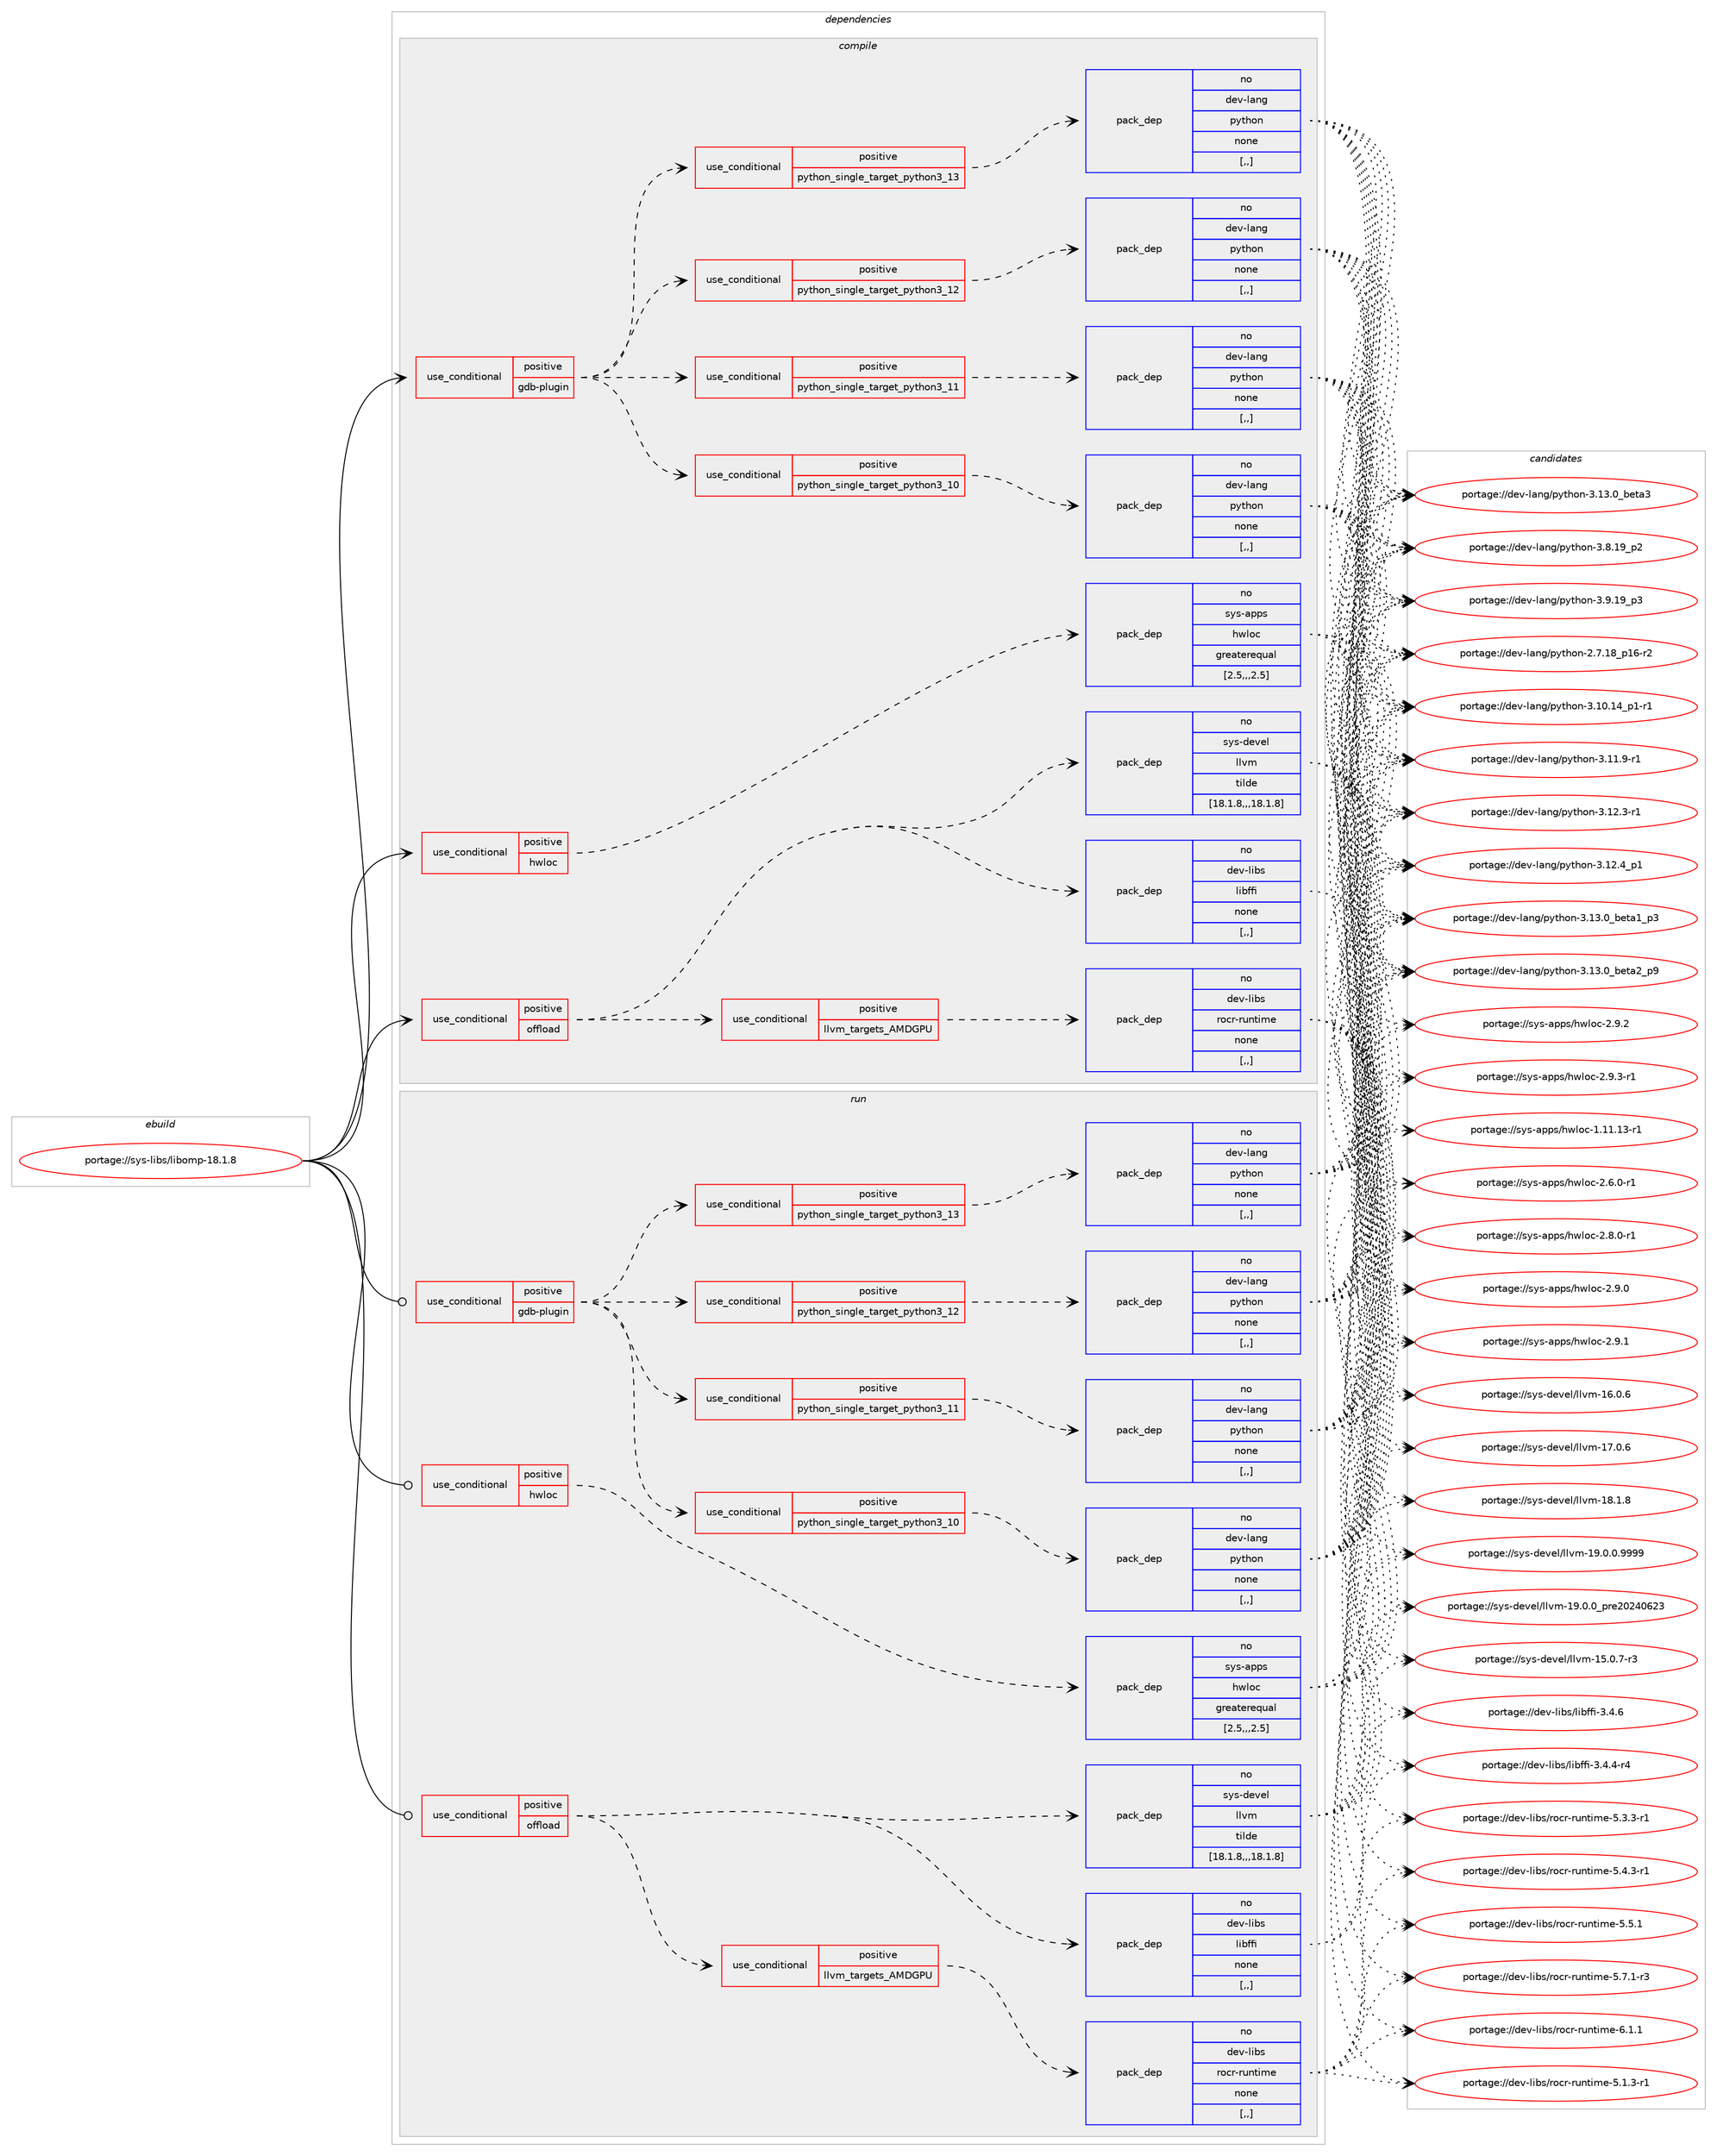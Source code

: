 digraph prolog {

# *************
# Graph options
# *************

newrank=true;
concentrate=true;
compound=true;
graph [rankdir=LR,fontname=Helvetica,fontsize=10,ranksep=1.5];#, ranksep=2.5, nodesep=0.2];
edge  [arrowhead=vee];
node  [fontname=Helvetica,fontsize=10];

# **********
# The ebuild
# **********

subgraph cluster_leftcol {
color=gray;
rank=same;
label=<<i>ebuild</i>>;
id [label="portage://sys-libs/libomp-18.1.8", color=red, width=4, href="../sys-libs/libomp-18.1.8.svg"];
}

# ****************
# The dependencies
# ****************

subgraph cluster_midcol {
color=gray;
label=<<i>dependencies</i>>;
subgraph cluster_compile {
fillcolor="#eeeeee";
style=filled;
label=<<i>compile</i>>;
subgraph cond114839 {
dependency431156 [label=<<TABLE BORDER="0" CELLBORDER="1" CELLSPACING="0" CELLPADDING="4"><TR><TD ROWSPAN="3" CELLPADDING="10">use_conditional</TD></TR><TR><TD>positive</TD></TR><TR><TD>gdb-plugin</TD></TR></TABLE>>, shape=none, color=red];
subgraph cond114840 {
dependency431157 [label=<<TABLE BORDER="0" CELLBORDER="1" CELLSPACING="0" CELLPADDING="4"><TR><TD ROWSPAN="3" CELLPADDING="10">use_conditional</TD></TR><TR><TD>positive</TD></TR><TR><TD>python_single_target_python3_10</TD></TR></TABLE>>, shape=none, color=red];
subgraph pack313392 {
dependency431158 [label=<<TABLE BORDER="0" CELLBORDER="1" CELLSPACING="0" CELLPADDING="4" WIDTH="220"><TR><TD ROWSPAN="6" CELLPADDING="30">pack_dep</TD></TR><TR><TD WIDTH="110">no</TD></TR><TR><TD>dev-lang</TD></TR><TR><TD>python</TD></TR><TR><TD>none</TD></TR><TR><TD>[,,]</TD></TR></TABLE>>, shape=none, color=blue];
}
dependency431157:e -> dependency431158:w [weight=20,style="dashed",arrowhead="vee"];
}
dependency431156:e -> dependency431157:w [weight=20,style="dashed",arrowhead="vee"];
subgraph cond114841 {
dependency431159 [label=<<TABLE BORDER="0" CELLBORDER="1" CELLSPACING="0" CELLPADDING="4"><TR><TD ROWSPAN="3" CELLPADDING="10">use_conditional</TD></TR><TR><TD>positive</TD></TR><TR><TD>python_single_target_python3_11</TD></TR></TABLE>>, shape=none, color=red];
subgraph pack313393 {
dependency431160 [label=<<TABLE BORDER="0" CELLBORDER="1" CELLSPACING="0" CELLPADDING="4" WIDTH="220"><TR><TD ROWSPAN="6" CELLPADDING="30">pack_dep</TD></TR><TR><TD WIDTH="110">no</TD></TR><TR><TD>dev-lang</TD></TR><TR><TD>python</TD></TR><TR><TD>none</TD></TR><TR><TD>[,,]</TD></TR></TABLE>>, shape=none, color=blue];
}
dependency431159:e -> dependency431160:w [weight=20,style="dashed",arrowhead="vee"];
}
dependency431156:e -> dependency431159:w [weight=20,style="dashed",arrowhead="vee"];
subgraph cond114842 {
dependency431161 [label=<<TABLE BORDER="0" CELLBORDER="1" CELLSPACING="0" CELLPADDING="4"><TR><TD ROWSPAN="3" CELLPADDING="10">use_conditional</TD></TR><TR><TD>positive</TD></TR><TR><TD>python_single_target_python3_12</TD></TR></TABLE>>, shape=none, color=red];
subgraph pack313394 {
dependency431162 [label=<<TABLE BORDER="0" CELLBORDER="1" CELLSPACING="0" CELLPADDING="4" WIDTH="220"><TR><TD ROWSPAN="6" CELLPADDING="30">pack_dep</TD></TR><TR><TD WIDTH="110">no</TD></TR><TR><TD>dev-lang</TD></TR><TR><TD>python</TD></TR><TR><TD>none</TD></TR><TR><TD>[,,]</TD></TR></TABLE>>, shape=none, color=blue];
}
dependency431161:e -> dependency431162:w [weight=20,style="dashed",arrowhead="vee"];
}
dependency431156:e -> dependency431161:w [weight=20,style="dashed",arrowhead="vee"];
subgraph cond114843 {
dependency431163 [label=<<TABLE BORDER="0" CELLBORDER="1" CELLSPACING="0" CELLPADDING="4"><TR><TD ROWSPAN="3" CELLPADDING="10">use_conditional</TD></TR><TR><TD>positive</TD></TR><TR><TD>python_single_target_python3_13</TD></TR></TABLE>>, shape=none, color=red];
subgraph pack313395 {
dependency431164 [label=<<TABLE BORDER="0" CELLBORDER="1" CELLSPACING="0" CELLPADDING="4" WIDTH="220"><TR><TD ROWSPAN="6" CELLPADDING="30">pack_dep</TD></TR><TR><TD WIDTH="110">no</TD></TR><TR><TD>dev-lang</TD></TR><TR><TD>python</TD></TR><TR><TD>none</TD></TR><TR><TD>[,,]</TD></TR></TABLE>>, shape=none, color=blue];
}
dependency431163:e -> dependency431164:w [weight=20,style="dashed",arrowhead="vee"];
}
dependency431156:e -> dependency431163:w [weight=20,style="dashed",arrowhead="vee"];
}
id:e -> dependency431156:w [weight=20,style="solid",arrowhead="vee"];
subgraph cond114844 {
dependency431165 [label=<<TABLE BORDER="0" CELLBORDER="1" CELLSPACING="0" CELLPADDING="4"><TR><TD ROWSPAN="3" CELLPADDING="10">use_conditional</TD></TR><TR><TD>positive</TD></TR><TR><TD>hwloc</TD></TR></TABLE>>, shape=none, color=red];
subgraph pack313396 {
dependency431166 [label=<<TABLE BORDER="0" CELLBORDER="1" CELLSPACING="0" CELLPADDING="4" WIDTH="220"><TR><TD ROWSPAN="6" CELLPADDING="30">pack_dep</TD></TR><TR><TD WIDTH="110">no</TD></TR><TR><TD>sys-apps</TD></TR><TR><TD>hwloc</TD></TR><TR><TD>greaterequal</TD></TR><TR><TD>[2.5,,,2.5]</TD></TR></TABLE>>, shape=none, color=blue];
}
dependency431165:e -> dependency431166:w [weight=20,style="dashed",arrowhead="vee"];
}
id:e -> dependency431165:w [weight=20,style="solid",arrowhead="vee"];
subgraph cond114845 {
dependency431167 [label=<<TABLE BORDER="0" CELLBORDER="1" CELLSPACING="0" CELLPADDING="4"><TR><TD ROWSPAN="3" CELLPADDING="10">use_conditional</TD></TR><TR><TD>positive</TD></TR><TR><TD>offload</TD></TR></TABLE>>, shape=none, color=red];
subgraph pack313397 {
dependency431168 [label=<<TABLE BORDER="0" CELLBORDER="1" CELLSPACING="0" CELLPADDING="4" WIDTH="220"><TR><TD ROWSPAN="6" CELLPADDING="30">pack_dep</TD></TR><TR><TD WIDTH="110">no</TD></TR><TR><TD>dev-libs</TD></TR><TR><TD>libffi</TD></TR><TR><TD>none</TD></TR><TR><TD>[,,]</TD></TR></TABLE>>, shape=none, color=blue];
}
dependency431167:e -> dependency431168:w [weight=20,style="dashed",arrowhead="vee"];
subgraph pack313398 {
dependency431169 [label=<<TABLE BORDER="0" CELLBORDER="1" CELLSPACING="0" CELLPADDING="4" WIDTH="220"><TR><TD ROWSPAN="6" CELLPADDING="30">pack_dep</TD></TR><TR><TD WIDTH="110">no</TD></TR><TR><TD>sys-devel</TD></TR><TR><TD>llvm</TD></TR><TR><TD>tilde</TD></TR><TR><TD>[18.1.8,,,18.1.8]</TD></TR></TABLE>>, shape=none, color=blue];
}
dependency431167:e -> dependency431169:w [weight=20,style="dashed",arrowhead="vee"];
subgraph cond114846 {
dependency431170 [label=<<TABLE BORDER="0" CELLBORDER="1" CELLSPACING="0" CELLPADDING="4"><TR><TD ROWSPAN="3" CELLPADDING="10">use_conditional</TD></TR><TR><TD>positive</TD></TR><TR><TD>llvm_targets_AMDGPU</TD></TR></TABLE>>, shape=none, color=red];
subgraph pack313399 {
dependency431171 [label=<<TABLE BORDER="0" CELLBORDER="1" CELLSPACING="0" CELLPADDING="4" WIDTH="220"><TR><TD ROWSPAN="6" CELLPADDING="30">pack_dep</TD></TR><TR><TD WIDTH="110">no</TD></TR><TR><TD>dev-libs</TD></TR><TR><TD>rocr-runtime</TD></TR><TR><TD>none</TD></TR><TR><TD>[,,]</TD></TR></TABLE>>, shape=none, color=blue];
}
dependency431170:e -> dependency431171:w [weight=20,style="dashed",arrowhead="vee"];
}
dependency431167:e -> dependency431170:w [weight=20,style="dashed",arrowhead="vee"];
}
id:e -> dependency431167:w [weight=20,style="solid",arrowhead="vee"];
}
subgraph cluster_compileandrun {
fillcolor="#eeeeee";
style=filled;
label=<<i>compile and run</i>>;
}
subgraph cluster_run {
fillcolor="#eeeeee";
style=filled;
label=<<i>run</i>>;
subgraph cond114847 {
dependency431172 [label=<<TABLE BORDER="0" CELLBORDER="1" CELLSPACING="0" CELLPADDING="4"><TR><TD ROWSPAN="3" CELLPADDING="10">use_conditional</TD></TR><TR><TD>positive</TD></TR><TR><TD>gdb-plugin</TD></TR></TABLE>>, shape=none, color=red];
subgraph cond114848 {
dependency431173 [label=<<TABLE BORDER="0" CELLBORDER="1" CELLSPACING="0" CELLPADDING="4"><TR><TD ROWSPAN="3" CELLPADDING="10">use_conditional</TD></TR><TR><TD>positive</TD></TR><TR><TD>python_single_target_python3_10</TD></TR></TABLE>>, shape=none, color=red];
subgraph pack313400 {
dependency431174 [label=<<TABLE BORDER="0" CELLBORDER="1" CELLSPACING="0" CELLPADDING="4" WIDTH="220"><TR><TD ROWSPAN="6" CELLPADDING="30">pack_dep</TD></TR><TR><TD WIDTH="110">no</TD></TR><TR><TD>dev-lang</TD></TR><TR><TD>python</TD></TR><TR><TD>none</TD></TR><TR><TD>[,,]</TD></TR></TABLE>>, shape=none, color=blue];
}
dependency431173:e -> dependency431174:w [weight=20,style="dashed",arrowhead="vee"];
}
dependency431172:e -> dependency431173:w [weight=20,style="dashed",arrowhead="vee"];
subgraph cond114849 {
dependency431175 [label=<<TABLE BORDER="0" CELLBORDER="1" CELLSPACING="0" CELLPADDING="4"><TR><TD ROWSPAN="3" CELLPADDING="10">use_conditional</TD></TR><TR><TD>positive</TD></TR><TR><TD>python_single_target_python3_11</TD></TR></TABLE>>, shape=none, color=red];
subgraph pack313401 {
dependency431176 [label=<<TABLE BORDER="0" CELLBORDER="1" CELLSPACING="0" CELLPADDING="4" WIDTH="220"><TR><TD ROWSPAN="6" CELLPADDING="30">pack_dep</TD></TR><TR><TD WIDTH="110">no</TD></TR><TR><TD>dev-lang</TD></TR><TR><TD>python</TD></TR><TR><TD>none</TD></TR><TR><TD>[,,]</TD></TR></TABLE>>, shape=none, color=blue];
}
dependency431175:e -> dependency431176:w [weight=20,style="dashed",arrowhead="vee"];
}
dependency431172:e -> dependency431175:w [weight=20,style="dashed",arrowhead="vee"];
subgraph cond114850 {
dependency431177 [label=<<TABLE BORDER="0" CELLBORDER="1" CELLSPACING="0" CELLPADDING="4"><TR><TD ROWSPAN="3" CELLPADDING="10">use_conditional</TD></TR><TR><TD>positive</TD></TR><TR><TD>python_single_target_python3_12</TD></TR></TABLE>>, shape=none, color=red];
subgraph pack313402 {
dependency431178 [label=<<TABLE BORDER="0" CELLBORDER="1" CELLSPACING="0" CELLPADDING="4" WIDTH="220"><TR><TD ROWSPAN="6" CELLPADDING="30">pack_dep</TD></TR><TR><TD WIDTH="110">no</TD></TR><TR><TD>dev-lang</TD></TR><TR><TD>python</TD></TR><TR><TD>none</TD></TR><TR><TD>[,,]</TD></TR></TABLE>>, shape=none, color=blue];
}
dependency431177:e -> dependency431178:w [weight=20,style="dashed",arrowhead="vee"];
}
dependency431172:e -> dependency431177:w [weight=20,style="dashed",arrowhead="vee"];
subgraph cond114851 {
dependency431179 [label=<<TABLE BORDER="0" CELLBORDER="1" CELLSPACING="0" CELLPADDING="4"><TR><TD ROWSPAN="3" CELLPADDING="10">use_conditional</TD></TR><TR><TD>positive</TD></TR><TR><TD>python_single_target_python3_13</TD></TR></TABLE>>, shape=none, color=red];
subgraph pack313403 {
dependency431180 [label=<<TABLE BORDER="0" CELLBORDER="1" CELLSPACING="0" CELLPADDING="4" WIDTH="220"><TR><TD ROWSPAN="6" CELLPADDING="30">pack_dep</TD></TR><TR><TD WIDTH="110">no</TD></TR><TR><TD>dev-lang</TD></TR><TR><TD>python</TD></TR><TR><TD>none</TD></TR><TR><TD>[,,]</TD></TR></TABLE>>, shape=none, color=blue];
}
dependency431179:e -> dependency431180:w [weight=20,style="dashed",arrowhead="vee"];
}
dependency431172:e -> dependency431179:w [weight=20,style="dashed",arrowhead="vee"];
}
id:e -> dependency431172:w [weight=20,style="solid",arrowhead="odot"];
subgraph cond114852 {
dependency431181 [label=<<TABLE BORDER="0" CELLBORDER="1" CELLSPACING="0" CELLPADDING="4"><TR><TD ROWSPAN="3" CELLPADDING="10">use_conditional</TD></TR><TR><TD>positive</TD></TR><TR><TD>hwloc</TD></TR></TABLE>>, shape=none, color=red];
subgraph pack313404 {
dependency431182 [label=<<TABLE BORDER="0" CELLBORDER="1" CELLSPACING="0" CELLPADDING="4" WIDTH="220"><TR><TD ROWSPAN="6" CELLPADDING="30">pack_dep</TD></TR><TR><TD WIDTH="110">no</TD></TR><TR><TD>sys-apps</TD></TR><TR><TD>hwloc</TD></TR><TR><TD>greaterequal</TD></TR><TR><TD>[2.5,,,2.5]</TD></TR></TABLE>>, shape=none, color=blue];
}
dependency431181:e -> dependency431182:w [weight=20,style="dashed",arrowhead="vee"];
}
id:e -> dependency431181:w [weight=20,style="solid",arrowhead="odot"];
subgraph cond114853 {
dependency431183 [label=<<TABLE BORDER="0" CELLBORDER="1" CELLSPACING="0" CELLPADDING="4"><TR><TD ROWSPAN="3" CELLPADDING="10">use_conditional</TD></TR><TR><TD>positive</TD></TR><TR><TD>offload</TD></TR></TABLE>>, shape=none, color=red];
subgraph pack313405 {
dependency431184 [label=<<TABLE BORDER="0" CELLBORDER="1" CELLSPACING="0" CELLPADDING="4" WIDTH="220"><TR><TD ROWSPAN="6" CELLPADDING="30">pack_dep</TD></TR><TR><TD WIDTH="110">no</TD></TR><TR><TD>dev-libs</TD></TR><TR><TD>libffi</TD></TR><TR><TD>none</TD></TR><TR><TD>[,,]</TD></TR></TABLE>>, shape=none, color=blue];
}
dependency431183:e -> dependency431184:w [weight=20,style="dashed",arrowhead="vee"];
subgraph pack313406 {
dependency431185 [label=<<TABLE BORDER="0" CELLBORDER="1" CELLSPACING="0" CELLPADDING="4" WIDTH="220"><TR><TD ROWSPAN="6" CELLPADDING="30">pack_dep</TD></TR><TR><TD WIDTH="110">no</TD></TR><TR><TD>sys-devel</TD></TR><TR><TD>llvm</TD></TR><TR><TD>tilde</TD></TR><TR><TD>[18.1.8,,,18.1.8]</TD></TR></TABLE>>, shape=none, color=blue];
}
dependency431183:e -> dependency431185:w [weight=20,style="dashed",arrowhead="vee"];
subgraph cond114854 {
dependency431186 [label=<<TABLE BORDER="0" CELLBORDER="1" CELLSPACING="0" CELLPADDING="4"><TR><TD ROWSPAN="3" CELLPADDING="10">use_conditional</TD></TR><TR><TD>positive</TD></TR><TR><TD>llvm_targets_AMDGPU</TD></TR></TABLE>>, shape=none, color=red];
subgraph pack313407 {
dependency431187 [label=<<TABLE BORDER="0" CELLBORDER="1" CELLSPACING="0" CELLPADDING="4" WIDTH="220"><TR><TD ROWSPAN="6" CELLPADDING="30">pack_dep</TD></TR><TR><TD WIDTH="110">no</TD></TR><TR><TD>dev-libs</TD></TR><TR><TD>rocr-runtime</TD></TR><TR><TD>none</TD></TR><TR><TD>[,,]</TD></TR></TABLE>>, shape=none, color=blue];
}
dependency431186:e -> dependency431187:w [weight=20,style="dashed",arrowhead="vee"];
}
dependency431183:e -> dependency431186:w [weight=20,style="dashed",arrowhead="vee"];
}
id:e -> dependency431183:w [weight=20,style="solid",arrowhead="odot"];
}
}

# **************
# The candidates
# **************

subgraph cluster_choices {
rank=same;
color=gray;
label=<<i>candidates</i>>;

subgraph choice313392 {
color=black;
nodesep=1;
choice100101118451089711010347112121116104111110455046554649569511249544511450 [label="portage://dev-lang/python-2.7.18_p16-r2", color=red, width=4,href="../dev-lang/python-2.7.18_p16-r2.svg"];
choice100101118451089711010347112121116104111110455146494846495295112494511449 [label="portage://dev-lang/python-3.10.14_p1-r1", color=red, width=4,href="../dev-lang/python-3.10.14_p1-r1.svg"];
choice100101118451089711010347112121116104111110455146494946574511449 [label="portage://dev-lang/python-3.11.9-r1", color=red, width=4,href="../dev-lang/python-3.11.9-r1.svg"];
choice100101118451089711010347112121116104111110455146495046514511449 [label="portage://dev-lang/python-3.12.3-r1", color=red, width=4,href="../dev-lang/python-3.12.3-r1.svg"];
choice100101118451089711010347112121116104111110455146495046529511249 [label="portage://dev-lang/python-3.12.4_p1", color=red, width=4,href="../dev-lang/python-3.12.4_p1.svg"];
choice10010111845108971101034711212111610411111045514649514648959810111697499511251 [label="portage://dev-lang/python-3.13.0_beta1_p3", color=red, width=4,href="../dev-lang/python-3.13.0_beta1_p3.svg"];
choice10010111845108971101034711212111610411111045514649514648959810111697509511257 [label="portage://dev-lang/python-3.13.0_beta2_p9", color=red, width=4,href="../dev-lang/python-3.13.0_beta2_p9.svg"];
choice1001011184510897110103471121211161041111104551464951464895981011169751 [label="portage://dev-lang/python-3.13.0_beta3", color=red, width=4,href="../dev-lang/python-3.13.0_beta3.svg"];
choice100101118451089711010347112121116104111110455146564649579511250 [label="portage://dev-lang/python-3.8.19_p2", color=red, width=4,href="../dev-lang/python-3.8.19_p2.svg"];
choice100101118451089711010347112121116104111110455146574649579511251 [label="portage://dev-lang/python-3.9.19_p3", color=red, width=4,href="../dev-lang/python-3.9.19_p3.svg"];
dependency431158:e -> choice100101118451089711010347112121116104111110455046554649569511249544511450:w [style=dotted,weight="100"];
dependency431158:e -> choice100101118451089711010347112121116104111110455146494846495295112494511449:w [style=dotted,weight="100"];
dependency431158:e -> choice100101118451089711010347112121116104111110455146494946574511449:w [style=dotted,weight="100"];
dependency431158:e -> choice100101118451089711010347112121116104111110455146495046514511449:w [style=dotted,weight="100"];
dependency431158:e -> choice100101118451089711010347112121116104111110455146495046529511249:w [style=dotted,weight="100"];
dependency431158:e -> choice10010111845108971101034711212111610411111045514649514648959810111697499511251:w [style=dotted,weight="100"];
dependency431158:e -> choice10010111845108971101034711212111610411111045514649514648959810111697509511257:w [style=dotted,weight="100"];
dependency431158:e -> choice1001011184510897110103471121211161041111104551464951464895981011169751:w [style=dotted,weight="100"];
dependency431158:e -> choice100101118451089711010347112121116104111110455146564649579511250:w [style=dotted,weight="100"];
dependency431158:e -> choice100101118451089711010347112121116104111110455146574649579511251:w [style=dotted,weight="100"];
}
subgraph choice313393 {
color=black;
nodesep=1;
choice100101118451089711010347112121116104111110455046554649569511249544511450 [label="portage://dev-lang/python-2.7.18_p16-r2", color=red, width=4,href="../dev-lang/python-2.7.18_p16-r2.svg"];
choice100101118451089711010347112121116104111110455146494846495295112494511449 [label="portage://dev-lang/python-3.10.14_p1-r1", color=red, width=4,href="../dev-lang/python-3.10.14_p1-r1.svg"];
choice100101118451089711010347112121116104111110455146494946574511449 [label="portage://dev-lang/python-3.11.9-r1", color=red, width=4,href="../dev-lang/python-3.11.9-r1.svg"];
choice100101118451089711010347112121116104111110455146495046514511449 [label="portage://dev-lang/python-3.12.3-r1", color=red, width=4,href="../dev-lang/python-3.12.3-r1.svg"];
choice100101118451089711010347112121116104111110455146495046529511249 [label="portage://dev-lang/python-3.12.4_p1", color=red, width=4,href="../dev-lang/python-3.12.4_p1.svg"];
choice10010111845108971101034711212111610411111045514649514648959810111697499511251 [label="portage://dev-lang/python-3.13.0_beta1_p3", color=red, width=4,href="../dev-lang/python-3.13.0_beta1_p3.svg"];
choice10010111845108971101034711212111610411111045514649514648959810111697509511257 [label="portage://dev-lang/python-3.13.0_beta2_p9", color=red, width=4,href="../dev-lang/python-3.13.0_beta2_p9.svg"];
choice1001011184510897110103471121211161041111104551464951464895981011169751 [label="portage://dev-lang/python-3.13.0_beta3", color=red, width=4,href="../dev-lang/python-3.13.0_beta3.svg"];
choice100101118451089711010347112121116104111110455146564649579511250 [label="portage://dev-lang/python-3.8.19_p2", color=red, width=4,href="../dev-lang/python-3.8.19_p2.svg"];
choice100101118451089711010347112121116104111110455146574649579511251 [label="portage://dev-lang/python-3.9.19_p3", color=red, width=4,href="../dev-lang/python-3.9.19_p3.svg"];
dependency431160:e -> choice100101118451089711010347112121116104111110455046554649569511249544511450:w [style=dotted,weight="100"];
dependency431160:e -> choice100101118451089711010347112121116104111110455146494846495295112494511449:w [style=dotted,weight="100"];
dependency431160:e -> choice100101118451089711010347112121116104111110455146494946574511449:w [style=dotted,weight="100"];
dependency431160:e -> choice100101118451089711010347112121116104111110455146495046514511449:w [style=dotted,weight="100"];
dependency431160:e -> choice100101118451089711010347112121116104111110455146495046529511249:w [style=dotted,weight="100"];
dependency431160:e -> choice10010111845108971101034711212111610411111045514649514648959810111697499511251:w [style=dotted,weight="100"];
dependency431160:e -> choice10010111845108971101034711212111610411111045514649514648959810111697509511257:w [style=dotted,weight="100"];
dependency431160:e -> choice1001011184510897110103471121211161041111104551464951464895981011169751:w [style=dotted,weight="100"];
dependency431160:e -> choice100101118451089711010347112121116104111110455146564649579511250:w [style=dotted,weight="100"];
dependency431160:e -> choice100101118451089711010347112121116104111110455146574649579511251:w [style=dotted,weight="100"];
}
subgraph choice313394 {
color=black;
nodesep=1;
choice100101118451089711010347112121116104111110455046554649569511249544511450 [label="portage://dev-lang/python-2.7.18_p16-r2", color=red, width=4,href="../dev-lang/python-2.7.18_p16-r2.svg"];
choice100101118451089711010347112121116104111110455146494846495295112494511449 [label="portage://dev-lang/python-3.10.14_p1-r1", color=red, width=4,href="../dev-lang/python-3.10.14_p1-r1.svg"];
choice100101118451089711010347112121116104111110455146494946574511449 [label="portage://dev-lang/python-3.11.9-r1", color=red, width=4,href="../dev-lang/python-3.11.9-r1.svg"];
choice100101118451089711010347112121116104111110455146495046514511449 [label="portage://dev-lang/python-3.12.3-r1", color=red, width=4,href="../dev-lang/python-3.12.3-r1.svg"];
choice100101118451089711010347112121116104111110455146495046529511249 [label="portage://dev-lang/python-3.12.4_p1", color=red, width=4,href="../dev-lang/python-3.12.4_p1.svg"];
choice10010111845108971101034711212111610411111045514649514648959810111697499511251 [label="portage://dev-lang/python-3.13.0_beta1_p3", color=red, width=4,href="../dev-lang/python-3.13.0_beta1_p3.svg"];
choice10010111845108971101034711212111610411111045514649514648959810111697509511257 [label="portage://dev-lang/python-3.13.0_beta2_p9", color=red, width=4,href="../dev-lang/python-3.13.0_beta2_p9.svg"];
choice1001011184510897110103471121211161041111104551464951464895981011169751 [label="portage://dev-lang/python-3.13.0_beta3", color=red, width=4,href="../dev-lang/python-3.13.0_beta3.svg"];
choice100101118451089711010347112121116104111110455146564649579511250 [label="portage://dev-lang/python-3.8.19_p2", color=red, width=4,href="../dev-lang/python-3.8.19_p2.svg"];
choice100101118451089711010347112121116104111110455146574649579511251 [label="portage://dev-lang/python-3.9.19_p3", color=red, width=4,href="../dev-lang/python-3.9.19_p3.svg"];
dependency431162:e -> choice100101118451089711010347112121116104111110455046554649569511249544511450:w [style=dotted,weight="100"];
dependency431162:e -> choice100101118451089711010347112121116104111110455146494846495295112494511449:w [style=dotted,weight="100"];
dependency431162:e -> choice100101118451089711010347112121116104111110455146494946574511449:w [style=dotted,weight="100"];
dependency431162:e -> choice100101118451089711010347112121116104111110455146495046514511449:w [style=dotted,weight="100"];
dependency431162:e -> choice100101118451089711010347112121116104111110455146495046529511249:w [style=dotted,weight="100"];
dependency431162:e -> choice10010111845108971101034711212111610411111045514649514648959810111697499511251:w [style=dotted,weight="100"];
dependency431162:e -> choice10010111845108971101034711212111610411111045514649514648959810111697509511257:w [style=dotted,weight="100"];
dependency431162:e -> choice1001011184510897110103471121211161041111104551464951464895981011169751:w [style=dotted,weight="100"];
dependency431162:e -> choice100101118451089711010347112121116104111110455146564649579511250:w [style=dotted,weight="100"];
dependency431162:e -> choice100101118451089711010347112121116104111110455146574649579511251:w [style=dotted,weight="100"];
}
subgraph choice313395 {
color=black;
nodesep=1;
choice100101118451089711010347112121116104111110455046554649569511249544511450 [label="portage://dev-lang/python-2.7.18_p16-r2", color=red, width=4,href="../dev-lang/python-2.7.18_p16-r2.svg"];
choice100101118451089711010347112121116104111110455146494846495295112494511449 [label="portage://dev-lang/python-3.10.14_p1-r1", color=red, width=4,href="../dev-lang/python-3.10.14_p1-r1.svg"];
choice100101118451089711010347112121116104111110455146494946574511449 [label="portage://dev-lang/python-3.11.9-r1", color=red, width=4,href="../dev-lang/python-3.11.9-r1.svg"];
choice100101118451089711010347112121116104111110455146495046514511449 [label="portage://dev-lang/python-3.12.3-r1", color=red, width=4,href="../dev-lang/python-3.12.3-r1.svg"];
choice100101118451089711010347112121116104111110455146495046529511249 [label="portage://dev-lang/python-3.12.4_p1", color=red, width=4,href="../dev-lang/python-3.12.4_p1.svg"];
choice10010111845108971101034711212111610411111045514649514648959810111697499511251 [label="portage://dev-lang/python-3.13.0_beta1_p3", color=red, width=4,href="../dev-lang/python-3.13.0_beta1_p3.svg"];
choice10010111845108971101034711212111610411111045514649514648959810111697509511257 [label="portage://dev-lang/python-3.13.0_beta2_p9", color=red, width=4,href="../dev-lang/python-3.13.0_beta2_p9.svg"];
choice1001011184510897110103471121211161041111104551464951464895981011169751 [label="portage://dev-lang/python-3.13.0_beta3", color=red, width=4,href="../dev-lang/python-3.13.0_beta3.svg"];
choice100101118451089711010347112121116104111110455146564649579511250 [label="portage://dev-lang/python-3.8.19_p2", color=red, width=4,href="../dev-lang/python-3.8.19_p2.svg"];
choice100101118451089711010347112121116104111110455146574649579511251 [label="portage://dev-lang/python-3.9.19_p3", color=red, width=4,href="../dev-lang/python-3.9.19_p3.svg"];
dependency431164:e -> choice100101118451089711010347112121116104111110455046554649569511249544511450:w [style=dotted,weight="100"];
dependency431164:e -> choice100101118451089711010347112121116104111110455146494846495295112494511449:w [style=dotted,weight="100"];
dependency431164:e -> choice100101118451089711010347112121116104111110455146494946574511449:w [style=dotted,weight="100"];
dependency431164:e -> choice100101118451089711010347112121116104111110455146495046514511449:w [style=dotted,weight="100"];
dependency431164:e -> choice100101118451089711010347112121116104111110455146495046529511249:w [style=dotted,weight="100"];
dependency431164:e -> choice10010111845108971101034711212111610411111045514649514648959810111697499511251:w [style=dotted,weight="100"];
dependency431164:e -> choice10010111845108971101034711212111610411111045514649514648959810111697509511257:w [style=dotted,weight="100"];
dependency431164:e -> choice1001011184510897110103471121211161041111104551464951464895981011169751:w [style=dotted,weight="100"];
dependency431164:e -> choice100101118451089711010347112121116104111110455146564649579511250:w [style=dotted,weight="100"];
dependency431164:e -> choice100101118451089711010347112121116104111110455146574649579511251:w [style=dotted,weight="100"];
}
subgraph choice313396 {
color=black;
nodesep=1;
choice1151211154597112112115471041191081119945494649494649514511449 [label="portage://sys-apps/hwloc-1.11.13-r1", color=red, width=4,href="../sys-apps/hwloc-1.11.13-r1.svg"];
choice115121115459711211211547104119108111994550465446484511449 [label="portage://sys-apps/hwloc-2.6.0-r1", color=red, width=4,href="../sys-apps/hwloc-2.6.0-r1.svg"];
choice115121115459711211211547104119108111994550465646484511449 [label="portage://sys-apps/hwloc-2.8.0-r1", color=red, width=4,href="../sys-apps/hwloc-2.8.0-r1.svg"];
choice11512111545971121121154710411910811199455046574648 [label="portage://sys-apps/hwloc-2.9.0", color=red, width=4,href="../sys-apps/hwloc-2.9.0.svg"];
choice11512111545971121121154710411910811199455046574649 [label="portage://sys-apps/hwloc-2.9.1", color=red, width=4,href="../sys-apps/hwloc-2.9.1.svg"];
choice11512111545971121121154710411910811199455046574650 [label="portage://sys-apps/hwloc-2.9.2", color=red, width=4,href="../sys-apps/hwloc-2.9.2.svg"];
choice115121115459711211211547104119108111994550465746514511449 [label="portage://sys-apps/hwloc-2.9.3-r1", color=red, width=4,href="../sys-apps/hwloc-2.9.3-r1.svg"];
dependency431166:e -> choice1151211154597112112115471041191081119945494649494649514511449:w [style=dotted,weight="100"];
dependency431166:e -> choice115121115459711211211547104119108111994550465446484511449:w [style=dotted,weight="100"];
dependency431166:e -> choice115121115459711211211547104119108111994550465646484511449:w [style=dotted,weight="100"];
dependency431166:e -> choice11512111545971121121154710411910811199455046574648:w [style=dotted,weight="100"];
dependency431166:e -> choice11512111545971121121154710411910811199455046574649:w [style=dotted,weight="100"];
dependency431166:e -> choice11512111545971121121154710411910811199455046574650:w [style=dotted,weight="100"];
dependency431166:e -> choice115121115459711211211547104119108111994550465746514511449:w [style=dotted,weight="100"];
}
subgraph choice313397 {
color=black;
nodesep=1;
choice100101118451081059811547108105981021021054551465246524511452 [label="portage://dev-libs/libffi-3.4.4-r4", color=red, width=4,href="../dev-libs/libffi-3.4.4-r4.svg"];
choice10010111845108105981154710810598102102105455146524654 [label="portage://dev-libs/libffi-3.4.6", color=red, width=4,href="../dev-libs/libffi-3.4.6.svg"];
dependency431168:e -> choice100101118451081059811547108105981021021054551465246524511452:w [style=dotted,weight="100"];
dependency431168:e -> choice10010111845108105981154710810598102102105455146524654:w [style=dotted,weight="100"];
}
subgraph choice313398 {
color=black;
nodesep=1;
choice1151211154510010111810110847108108118109454953464846554511451 [label="portage://sys-devel/llvm-15.0.7-r3", color=red, width=4,href="../sys-devel/llvm-15.0.7-r3.svg"];
choice115121115451001011181011084710810811810945495446484654 [label="portage://sys-devel/llvm-16.0.6", color=red, width=4,href="../sys-devel/llvm-16.0.6.svg"];
choice115121115451001011181011084710810811810945495546484654 [label="portage://sys-devel/llvm-17.0.6", color=red, width=4,href="../sys-devel/llvm-17.0.6.svg"];
choice115121115451001011181011084710810811810945495646494656 [label="portage://sys-devel/llvm-18.1.8", color=red, width=4,href="../sys-devel/llvm-18.1.8.svg"];
choice1151211154510010111810110847108108118109454957464846484657575757 [label="portage://sys-devel/llvm-19.0.0.9999", color=red, width=4,href="../sys-devel/llvm-19.0.0.9999.svg"];
choice115121115451001011181011084710810811810945495746484648951121141015048505248545051 [label="portage://sys-devel/llvm-19.0.0_pre20240623", color=red, width=4,href="../sys-devel/llvm-19.0.0_pre20240623.svg"];
dependency431169:e -> choice1151211154510010111810110847108108118109454953464846554511451:w [style=dotted,weight="100"];
dependency431169:e -> choice115121115451001011181011084710810811810945495446484654:w [style=dotted,weight="100"];
dependency431169:e -> choice115121115451001011181011084710810811810945495546484654:w [style=dotted,weight="100"];
dependency431169:e -> choice115121115451001011181011084710810811810945495646494656:w [style=dotted,weight="100"];
dependency431169:e -> choice1151211154510010111810110847108108118109454957464846484657575757:w [style=dotted,weight="100"];
dependency431169:e -> choice115121115451001011181011084710810811810945495746484648951121141015048505248545051:w [style=dotted,weight="100"];
}
subgraph choice313399 {
color=black;
nodesep=1;
choice10010111845108105981154711411199114451141171101161051091014553464946514511449 [label="portage://dev-libs/rocr-runtime-5.1.3-r1", color=red, width=4,href="../dev-libs/rocr-runtime-5.1.3-r1.svg"];
choice10010111845108105981154711411199114451141171101161051091014553465146514511449 [label="portage://dev-libs/rocr-runtime-5.3.3-r1", color=red, width=4,href="../dev-libs/rocr-runtime-5.3.3-r1.svg"];
choice10010111845108105981154711411199114451141171101161051091014553465246514511449 [label="portage://dev-libs/rocr-runtime-5.4.3-r1", color=red, width=4,href="../dev-libs/rocr-runtime-5.4.3-r1.svg"];
choice1001011184510810598115471141119911445114117110116105109101455346534649 [label="portage://dev-libs/rocr-runtime-5.5.1", color=red, width=4,href="../dev-libs/rocr-runtime-5.5.1.svg"];
choice10010111845108105981154711411199114451141171101161051091014553465546494511451 [label="portage://dev-libs/rocr-runtime-5.7.1-r3", color=red, width=4,href="../dev-libs/rocr-runtime-5.7.1-r3.svg"];
choice1001011184510810598115471141119911445114117110116105109101455446494649 [label="portage://dev-libs/rocr-runtime-6.1.1", color=red, width=4,href="../dev-libs/rocr-runtime-6.1.1.svg"];
dependency431171:e -> choice10010111845108105981154711411199114451141171101161051091014553464946514511449:w [style=dotted,weight="100"];
dependency431171:e -> choice10010111845108105981154711411199114451141171101161051091014553465146514511449:w [style=dotted,weight="100"];
dependency431171:e -> choice10010111845108105981154711411199114451141171101161051091014553465246514511449:w [style=dotted,weight="100"];
dependency431171:e -> choice1001011184510810598115471141119911445114117110116105109101455346534649:w [style=dotted,weight="100"];
dependency431171:e -> choice10010111845108105981154711411199114451141171101161051091014553465546494511451:w [style=dotted,weight="100"];
dependency431171:e -> choice1001011184510810598115471141119911445114117110116105109101455446494649:w [style=dotted,weight="100"];
}
subgraph choice313400 {
color=black;
nodesep=1;
choice100101118451089711010347112121116104111110455046554649569511249544511450 [label="portage://dev-lang/python-2.7.18_p16-r2", color=red, width=4,href="../dev-lang/python-2.7.18_p16-r2.svg"];
choice100101118451089711010347112121116104111110455146494846495295112494511449 [label="portage://dev-lang/python-3.10.14_p1-r1", color=red, width=4,href="../dev-lang/python-3.10.14_p1-r1.svg"];
choice100101118451089711010347112121116104111110455146494946574511449 [label="portage://dev-lang/python-3.11.9-r1", color=red, width=4,href="../dev-lang/python-3.11.9-r1.svg"];
choice100101118451089711010347112121116104111110455146495046514511449 [label="portage://dev-lang/python-3.12.3-r1", color=red, width=4,href="../dev-lang/python-3.12.3-r1.svg"];
choice100101118451089711010347112121116104111110455146495046529511249 [label="portage://dev-lang/python-3.12.4_p1", color=red, width=4,href="../dev-lang/python-3.12.4_p1.svg"];
choice10010111845108971101034711212111610411111045514649514648959810111697499511251 [label="portage://dev-lang/python-3.13.0_beta1_p3", color=red, width=4,href="../dev-lang/python-3.13.0_beta1_p3.svg"];
choice10010111845108971101034711212111610411111045514649514648959810111697509511257 [label="portage://dev-lang/python-3.13.0_beta2_p9", color=red, width=4,href="../dev-lang/python-3.13.0_beta2_p9.svg"];
choice1001011184510897110103471121211161041111104551464951464895981011169751 [label="portage://dev-lang/python-3.13.0_beta3", color=red, width=4,href="../dev-lang/python-3.13.0_beta3.svg"];
choice100101118451089711010347112121116104111110455146564649579511250 [label="portage://dev-lang/python-3.8.19_p2", color=red, width=4,href="../dev-lang/python-3.8.19_p2.svg"];
choice100101118451089711010347112121116104111110455146574649579511251 [label="portage://dev-lang/python-3.9.19_p3", color=red, width=4,href="../dev-lang/python-3.9.19_p3.svg"];
dependency431174:e -> choice100101118451089711010347112121116104111110455046554649569511249544511450:w [style=dotted,weight="100"];
dependency431174:e -> choice100101118451089711010347112121116104111110455146494846495295112494511449:w [style=dotted,weight="100"];
dependency431174:e -> choice100101118451089711010347112121116104111110455146494946574511449:w [style=dotted,weight="100"];
dependency431174:e -> choice100101118451089711010347112121116104111110455146495046514511449:w [style=dotted,weight="100"];
dependency431174:e -> choice100101118451089711010347112121116104111110455146495046529511249:w [style=dotted,weight="100"];
dependency431174:e -> choice10010111845108971101034711212111610411111045514649514648959810111697499511251:w [style=dotted,weight="100"];
dependency431174:e -> choice10010111845108971101034711212111610411111045514649514648959810111697509511257:w [style=dotted,weight="100"];
dependency431174:e -> choice1001011184510897110103471121211161041111104551464951464895981011169751:w [style=dotted,weight="100"];
dependency431174:e -> choice100101118451089711010347112121116104111110455146564649579511250:w [style=dotted,weight="100"];
dependency431174:e -> choice100101118451089711010347112121116104111110455146574649579511251:w [style=dotted,weight="100"];
}
subgraph choice313401 {
color=black;
nodesep=1;
choice100101118451089711010347112121116104111110455046554649569511249544511450 [label="portage://dev-lang/python-2.7.18_p16-r2", color=red, width=4,href="../dev-lang/python-2.7.18_p16-r2.svg"];
choice100101118451089711010347112121116104111110455146494846495295112494511449 [label="portage://dev-lang/python-3.10.14_p1-r1", color=red, width=4,href="../dev-lang/python-3.10.14_p1-r1.svg"];
choice100101118451089711010347112121116104111110455146494946574511449 [label="portage://dev-lang/python-3.11.9-r1", color=red, width=4,href="../dev-lang/python-3.11.9-r1.svg"];
choice100101118451089711010347112121116104111110455146495046514511449 [label="portage://dev-lang/python-3.12.3-r1", color=red, width=4,href="../dev-lang/python-3.12.3-r1.svg"];
choice100101118451089711010347112121116104111110455146495046529511249 [label="portage://dev-lang/python-3.12.4_p1", color=red, width=4,href="../dev-lang/python-3.12.4_p1.svg"];
choice10010111845108971101034711212111610411111045514649514648959810111697499511251 [label="portage://dev-lang/python-3.13.0_beta1_p3", color=red, width=4,href="../dev-lang/python-3.13.0_beta1_p3.svg"];
choice10010111845108971101034711212111610411111045514649514648959810111697509511257 [label="portage://dev-lang/python-3.13.0_beta2_p9", color=red, width=4,href="../dev-lang/python-3.13.0_beta2_p9.svg"];
choice1001011184510897110103471121211161041111104551464951464895981011169751 [label="portage://dev-lang/python-3.13.0_beta3", color=red, width=4,href="../dev-lang/python-3.13.0_beta3.svg"];
choice100101118451089711010347112121116104111110455146564649579511250 [label="portage://dev-lang/python-3.8.19_p2", color=red, width=4,href="../dev-lang/python-3.8.19_p2.svg"];
choice100101118451089711010347112121116104111110455146574649579511251 [label="portage://dev-lang/python-3.9.19_p3", color=red, width=4,href="../dev-lang/python-3.9.19_p3.svg"];
dependency431176:e -> choice100101118451089711010347112121116104111110455046554649569511249544511450:w [style=dotted,weight="100"];
dependency431176:e -> choice100101118451089711010347112121116104111110455146494846495295112494511449:w [style=dotted,weight="100"];
dependency431176:e -> choice100101118451089711010347112121116104111110455146494946574511449:w [style=dotted,weight="100"];
dependency431176:e -> choice100101118451089711010347112121116104111110455146495046514511449:w [style=dotted,weight="100"];
dependency431176:e -> choice100101118451089711010347112121116104111110455146495046529511249:w [style=dotted,weight="100"];
dependency431176:e -> choice10010111845108971101034711212111610411111045514649514648959810111697499511251:w [style=dotted,weight="100"];
dependency431176:e -> choice10010111845108971101034711212111610411111045514649514648959810111697509511257:w [style=dotted,weight="100"];
dependency431176:e -> choice1001011184510897110103471121211161041111104551464951464895981011169751:w [style=dotted,weight="100"];
dependency431176:e -> choice100101118451089711010347112121116104111110455146564649579511250:w [style=dotted,weight="100"];
dependency431176:e -> choice100101118451089711010347112121116104111110455146574649579511251:w [style=dotted,weight="100"];
}
subgraph choice313402 {
color=black;
nodesep=1;
choice100101118451089711010347112121116104111110455046554649569511249544511450 [label="portage://dev-lang/python-2.7.18_p16-r2", color=red, width=4,href="../dev-lang/python-2.7.18_p16-r2.svg"];
choice100101118451089711010347112121116104111110455146494846495295112494511449 [label="portage://dev-lang/python-3.10.14_p1-r1", color=red, width=4,href="../dev-lang/python-3.10.14_p1-r1.svg"];
choice100101118451089711010347112121116104111110455146494946574511449 [label="portage://dev-lang/python-3.11.9-r1", color=red, width=4,href="../dev-lang/python-3.11.9-r1.svg"];
choice100101118451089711010347112121116104111110455146495046514511449 [label="portage://dev-lang/python-3.12.3-r1", color=red, width=4,href="../dev-lang/python-3.12.3-r1.svg"];
choice100101118451089711010347112121116104111110455146495046529511249 [label="portage://dev-lang/python-3.12.4_p1", color=red, width=4,href="../dev-lang/python-3.12.4_p1.svg"];
choice10010111845108971101034711212111610411111045514649514648959810111697499511251 [label="portage://dev-lang/python-3.13.0_beta1_p3", color=red, width=4,href="../dev-lang/python-3.13.0_beta1_p3.svg"];
choice10010111845108971101034711212111610411111045514649514648959810111697509511257 [label="portage://dev-lang/python-3.13.0_beta2_p9", color=red, width=4,href="../dev-lang/python-3.13.0_beta2_p9.svg"];
choice1001011184510897110103471121211161041111104551464951464895981011169751 [label="portage://dev-lang/python-3.13.0_beta3", color=red, width=4,href="../dev-lang/python-3.13.0_beta3.svg"];
choice100101118451089711010347112121116104111110455146564649579511250 [label="portage://dev-lang/python-3.8.19_p2", color=red, width=4,href="../dev-lang/python-3.8.19_p2.svg"];
choice100101118451089711010347112121116104111110455146574649579511251 [label="portage://dev-lang/python-3.9.19_p3", color=red, width=4,href="../dev-lang/python-3.9.19_p3.svg"];
dependency431178:e -> choice100101118451089711010347112121116104111110455046554649569511249544511450:w [style=dotted,weight="100"];
dependency431178:e -> choice100101118451089711010347112121116104111110455146494846495295112494511449:w [style=dotted,weight="100"];
dependency431178:e -> choice100101118451089711010347112121116104111110455146494946574511449:w [style=dotted,weight="100"];
dependency431178:e -> choice100101118451089711010347112121116104111110455146495046514511449:w [style=dotted,weight="100"];
dependency431178:e -> choice100101118451089711010347112121116104111110455146495046529511249:w [style=dotted,weight="100"];
dependency431178:e -> choice10010111845108971101034711212111610411111045514649514648959810111697499511251:w [style=dotted,weight="100"];
dependency431178:e -> choice10010111845108971101034711212111610411111045514649514648959810111697509511257:w [style=dotted,weight="100"];
dependency431178:e -> choice1001011184510897110103471121211161041111104551464951464895981011169751:w [style=dotted,weight="100"];
dependency431178:e -> choice100101118451089711010347112121116104111110455146564649579511250:w [style=dotted,weight="100"];
dependency431178:e -> choice100101118451089711010347112121116104111110455146574649579511251:w [style=dotted,weight="100"];
}
subgraph choice313403 {
color=black;
nodesep=1;
choice100101118451089711010347112121116104111110455046554649569511249544511450 [label="portage://dev-lang/python-2.7.18_p16-r2", color=red, width=4,href="../dev-lang/python-2.7.18_p16-r2.svg"];
choice100101118451089711010347112121116104111110455146494846495295112494511449 [label="portage://dev-lang/python-3.10.14_p1-r1", color=red, width=4,href="../dev-lang/python-3.10.14_p1-r1.svg"];
choice100101118451089711010347112121116104111110455146494946574511449 [label="portage://dev-lang/python-3.11.9-r1", color=red, width=4,href="../dev-lang/python-3.11.9-r1.svg"];
choice100101118451089711010347112121116104111110455146495046514511449 [label="portage://dev-lang/python-3.12.3-r1", color=red, width=4,href="../dev-lang/python-3.12.3-r1.svg"];
choice100101118451089711010347112121116104111110455146495046529511249 [label="portage://dev-lang/python-3.12.4_p1", color=red, width=4,href="../dev-lang/python-3.12.4_p1.svg"];
choice10010111845108971101034711212111610411111045514649514648959810111697499511251 [label="portage://dev-lang/python-3.13.0_beta1_p3", color=red, width=4,href="../dev-lang/python-3.13.0_beta1_p3.svg"];
choice10010111845108971101034711212111610411111045514649514648959810111697509511257 [label="portage://dev-lang/python-3.13.0_beta2_p9", color=red, width=4,href="../dev-lang/python-3.13.0_beta2_p9.svg"];
choice1001011184510897110103471121211161041111104551464951464895981011169751 [label="portage://dev-lang/python-3.13.0_beta3", color=red, width=4,href="../dev-lang/python-3.13.0_beta3.svg"];
choice100101118451089711010347112121116104111110455146564649579511250 [label="portage://dev-lang/python-3.8.19_p2", color=red, width=4,href="../dev-lang/python-3.8.19_p2.svg"];
choice100101118451089711010347112121116104111110455146574649579511251 [label="portage://dev-lang/python-3.9.19_p3", color=red, width=4,href="../dev-lang/python-3.9.19_p3.svg"];
dependency431180:e -> choice100101118451089711010347112121116104111110455046554649569511249544511450:w [style=dotted,weight="100"];
dependency431180:e -> choice100101118451089711010347112121116104111110455146494846495295112494511449:w [style=dotted,weight="100"];
dependency431180:e -> choice100101118451089711010347112121116104111110455146494946574511449:w [style=dotted,weight="100"];
dependency431180:e -> choice100101118451089711010347112121116104111110455146495046514511449:w [style=dotted,weight="100"];
dependency431180:e -> choice100101118451089711010347112121116104111110455146495046529511249:w [style=dotted,weight="100"];
dependency431180:e -> choice10010111845108971101034711212111610411111045514649514648959810111697499511251:w [style=dotted,weight="100"];
dependency431180:e -> choice10010111845108971101034711212111610411111045514649514648959810111697509511257:w [style=dotted,weight="100"];
dependency431180:e -> choice1001011184510897110103471121211161041111104551464951464895981011169751:w [style=dotted,weight="100"];
dependency431180:e -> choice100101118451089711010347112121116104111110455146564649579511250:w [style=dotted,weight="100"];
dependency431180:e -> choice100101118451089711010347112121116104111110455146574649579511251:w [style=dotted,weight="100"];
}
subgraph choice313404 {
color=black;
nodesep=1;
choice1151211154597112112115471041191081119945494649494649514511449 [label="portage://sys-apps/hwloc-1.11.13-r1", color=red, width=4,href="../sys-apps/hwloc-1.11.13-r1.svg"];
choice115121115459711211211547104119108111994550465446484511449 [label="portage://sys-apps/hwloc-2.6.0-r1", color=red, width=4,href="../sys-apps/hwloc-2.6.0-r1.svg"];
choice115121115459711211211547104119108111994550465646484511449 [label="portage://sys-apps/hwloc-2.8.0-r1", color=red, width=4,href="../sys-apps/hwloc-2.8.0-r1.svg"];
choice11512111545971121121154710411910811199455046574648 [label="portage://sys-apps/hwloc-2.9.0", color=red, width=4,href="../sys-apps/hwloc-2.9.0.svg"];
choice11512111545971121121154710411910811199455046574649 [label="portage://sys-apps/hwloc-2.9.1", color=red, width=4,href="../sys-apps/hwloc-2.9.1.svg"];
choice11512111545971121121154710411910811199455046574650 [label="portage://sys-apps/hwloc-2.9.2", color=red, width=4,href="../sys-apps/hwloc-2.9.2.svg"];
choice115121115459711211211547104119108111994550465746514511449 [label="portage://sys-apps/hwloc-2.9.3-r1", color=red, width=4,href="../sys-apps/hwloc-2.9.3-r1.svg"];
dependency431182:e -> choice1151211154597112112115471041191081119945494649494649514511449:w [style=dotted,weight="100"];
dependency431182:e -> choice115121115459711211211547104119108111994550465446484511449:w [style=dotted,weight="100"];
dependency431182:e -> choice115121115459711211211547104119108111994550465646484511449:w [style=dotted,weight="100"];
dependency431182:e -> choice11512111545971121121154710411910811199455046574648:w [style=dotted,weight="100"];
dependency431182:e -> choice11512111545971121121154710411910811199455046574649:w [style=dotted,weight="100"];
dependency431182:e -> choice11512111545971121121154710411910811199455046574650:w [style=dotted,weight="100"];
dependency431182:e -> choice115121115459711211211547104119108111994550465746514511449:w [style=dotted,weight="100"];
}
subgraph choice313405 {
color=black;
nodesep=1;
choice100101118451081059811547108105981021021054551465246524511452 [label="portage://dev-libs/libffi-3.4.4-r4", color=red, width=4,href="../dev-libs/libffi-3.4.4-r4.svg"];
choice10010111845108105981154710810598102102105455146524654 [label="portage://dev-libs/libffi-3.4.6", color=red, width=4,href="../dev-libs/libffi-3.4.6.svg"];
dependency431184:e -> choice100101118451081059811547108105981021021054551465246524511452:w [style=dotted,weight="100"];
dependency431184:e -> choice10010111845108105981154710810598102102105455146524654:w [style=dotted,weight="100"];
}
subgraph choice313406 {
color=black;
nodesep=1;
choice1151211154510010111810110847108108118109454953464846554511451 [label="portage://sys-devel/llvm-15.0.7-r3", color=red, width=4,href="../sys-devel/llvm-15.0.7-r3.svg"];
choice115121115451001011181011084710810811810945495446484654 [label="portage://sys-devel/llvm-16.0.6", color=red, width=4,href="../sys-devel/llvm-16.0.6.svg"];
choice115121115451001011181011084710810811810945495546484654 [label="portage://sys-devel/llvm-17.0.6", color=red, width=4,href="../sys-devel/llvm-17.0.6.svg"];
choice115121115451001011181011084710810811810945495646494656 [label="portage://sys-devel/llvm-18.1.8", color=red, width=4,href="../sys-devel/llvm-18.1.8.svg"];
choice1151211154510010111810110847108108118109454957464846484657575757 [label="portage://sys-devel/llvm-19.0.0.9999", color=red, width=4,href="../sys-devel/llvm-19.0.0.9999.svg"];
choice115121115451001011181011084710810811810945495746484648951121141015048505248545051 [label="portage://sys-devel/llvm-19.0.0_pre20240623", color=red, width=4,href="../sys-devel/llvm-19.0.0_pre20240623.svg"];
dependency431185:e -> choice1151211154510010111810110847108108118109454953464846554511451:w [style=dotted,weight="100"];
dependency431185:e -> choice115121115451001011181011084710810811810945495446484654:w [style=dotted,weight="100"];
dependency431185:e -> choice115121115451001011181011084710810811810945495546484654:w [style=dotted,weight="100"];
dependency431185:e -> choice115121115451001011181011084710810811810945495646494656:w [style=dotted,weight="100"];
dependency431185:e -> choice1151211154510010111810110847108108118109454957464846484657575757:w [style=dotted,weight="100"];
dependency431185:e -> choice115121115451001011181011084710810811810945495746484648951121141015048505248545051:w [style=dotted,weight="100"];
}
subgraph choice313407 {
color=black;
nodesep=1;
choice10010111845108105981154711411199114451141171101161051091014553464946514511449 [label="portage://dev-libs/rocr-runtime-5.1.3-r1", color=red, width=4,href="../dev-libs/rocr-runtime-5.1.3-r1.svg"];
choice10010111845108105981154711411199114451141171101161051091014553465146514511449 [label="portage://dev-libs/rocr-runtime-5.3.3-r1", color=red, width=4,href="../dev-libs/rocr-runtime-5.3.3-r1.svg"];
choice10010111845108105981154711411199114451141171101161051091014553465246514511449 [label="portage://dev-libs/rocr-runtime-5.4.3-r1", color=red, width=4,href="../dev-libs/rocr-runtime-5.4.3-r1.svg"];
choice1001011184510810598115471141119911445114117110116105109101455346534649 [label="portage://dev-libs/rocr-runtime-5.5.1", color=red, width=4,href="../dev-libs/rocr-runtime-5.5.1.svg"];
choice10010111845108105981154711411199114451141171101161051091014553465546494511451 [label="portage://dev-libs/rocr-runtime-5.7.1-r3", color=red, width=4,href="../dev-libs/rocr-runtime-5.7.1-r3.svg"];
choice1001011184510810598115471141119911445114117110116105109101455446494649 [label="portage://dev-libs/rocr-runtime-6.1.1", color=red, width=4,href="../dev-libs/rocr-runtime-6.1.1.svg"];
dependency431187:e -> choice10010111845108105981154711411199114451141171101161051091014553464946514511449:w [style=dotted,weight="100"];
dependency431187:e -> choice10010111845108105981154711411199114451141171101161051091014553465146514511449:w [style=dotted,weight="100"];
dependency431187:e -> choice10010111845108105981154711411199114451141171101161051091014553465246514511449:w [style=dotted,weight="100"];
dependency431187:e -> choice1001011184510810598115471141119911445114117110116105109101455346534649:w [style=dotted,weight="100"];
dependency431187:e -> choice10010111845108105981154711411199114451141171101161051091014553465546494511451:w [style=dotted,weight="100"];
dependency431187:e -> choice1001011184510810598115471141119911445114117110116105109101455446494649:w [style=dotted,weight="100"];
}
}

}
